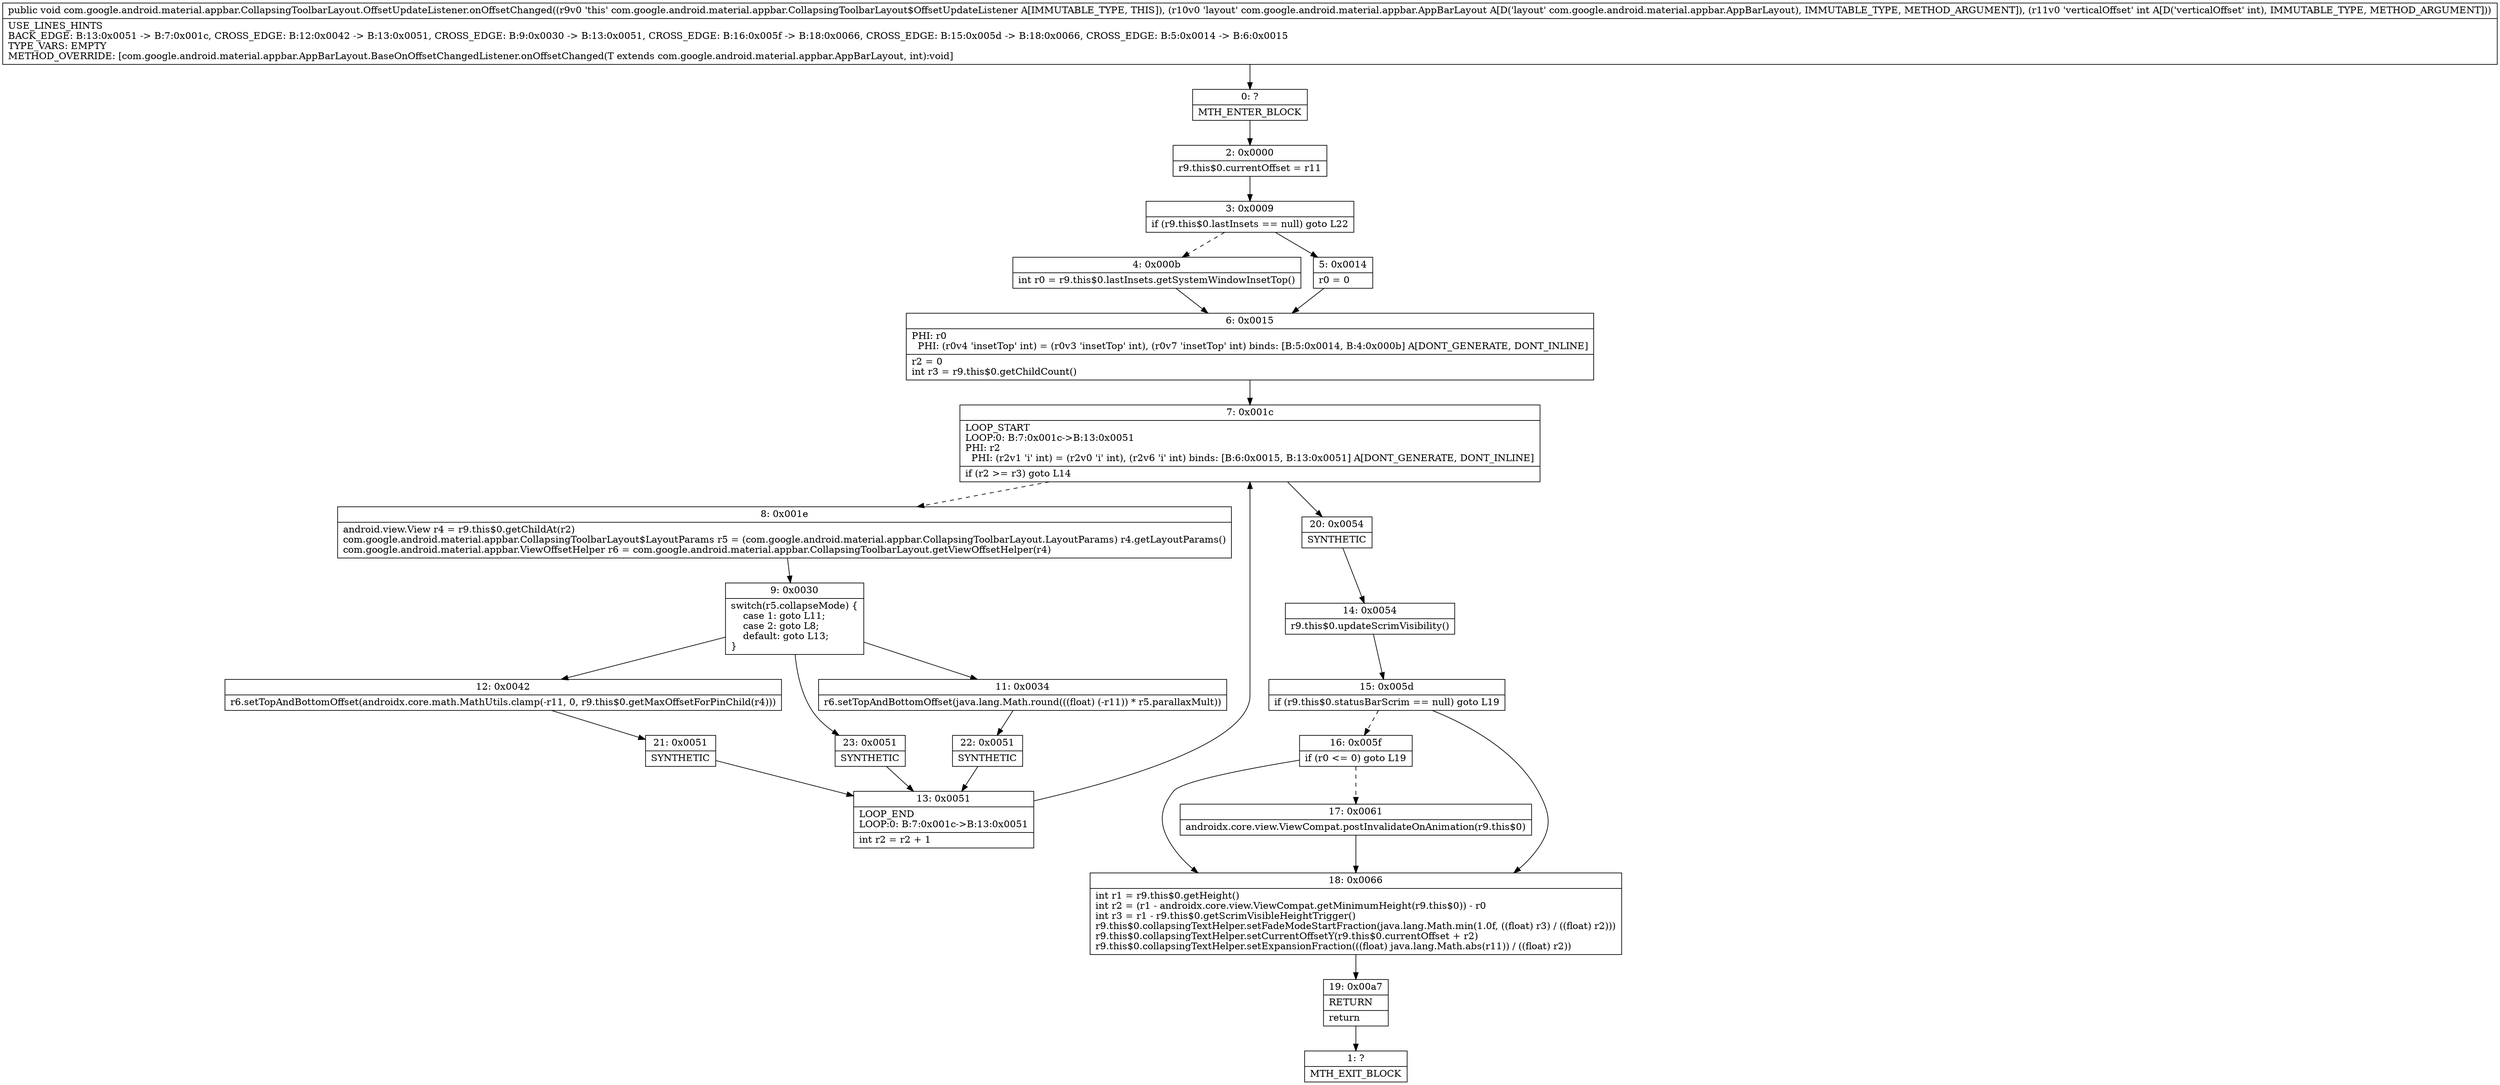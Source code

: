 digraph "CFG forcom.google.android.material.appbar.CollapsingToolbarLayout.OffsetUpdateListener.onOffsetChanged(Lcom\/google\/android\/material\/appbar\/AppBarLayout;I)V" {
Node_0 [shape=record,label="{0\:\ ?|MTH_ENTER_BLOCK\l}"];
Node_2 [shape=record,label="{2\:\ 0x0000|r9.this$0.currentOffset = r11\l}"];
Node_3 [shape=record,label="{3\:\ 0x0009|if (r9.this$0.lastInsets == null) goto L22\l}"];
Node_4 [shape=record,label="{4\:\ 0x000b|int r0 = r9.this$0.lastInsets.getSystemWindowInsetTop()\l}"];
Node_6 [shape=record,label="{6\:\ 0x0015|PHI: r0 \l  PHI: (r0v4 'insetTop' int) = (r0v3 'insetTop' int), (r0v7 'insetTop' int) binds: [B:5:0x0014, B:4:0x000b] A[DONT_GENERATE, DONT_INLINE]\l|r2 = 0\lint r3 = r9.this$0.getChildCount()\l}"];
Node_7 [shape=record,label="{7\:\ 0x001c|LOOP_START\lLOOP:0: B:7:0x001c\-\>B:13:0x0051\lPHI: r2 \l  PHI: (r2v1 'i' int) = (r2v0 'i' int), (r2v6 'i' int) binds: [B:6:0x0015, B:13:0x0051] A[DONT_GENERATE, DONT_INLINE]\l|if (r2 \>= r3) goto L14\l}"];
Node_8 [shape=record,label="{8\:\ 0x001e|android.view.View r4 = r9.this$0.getChildAt(r2)\lcom.google.android.material.appbar.CollapsingToolbarLayout$LayoutParams r5 = (com.google.android.material.appbar.CollapsingToolbarLayout.LayoutParams) r4.getLayoutParams()\lcom.google.android.material.appbar.ViewOffsetHelper r6 = com.google.android.material.appbar.CollapsingToolbarLayout.getViewOffsetHelper(r4)\l}"];
Node_9 [shape=record,label="{9\:\ 0x0030|switch(r5.collapseMode) \{\l    case 1: goto L11;\l    case 2: goto L8;\l    default: goto L13;\l\}\l}"];
Node_11 [shape=record,label="{11\:\ 0x0034|r6.setTopAndBottomOffset(java.lang.Math.round(((float) (\-r11)) * r5.parallaxMult))\l}"];
Node_22 [shape=record,label="{22\:\ 0x0051|SYNTHETIC\l}"];
Node_13 [shape=record,label="{13\:\ 0x0051|LOOP_END\lLOOP:0: B:7:0x001c\-\>B:13:0x0051\l|int r2 = r2 + 1\l}"];
Node_12 [shape=record,label="{12\:\ 0x0042|r6.setTopAndBottomOffset(androidx.core.math.MathUtils.clamp(\-r11, 0, r9.this$0.getMaxOffsetForPinChild(r4)))\l}"];
Node_21 [shape=record,label="{21\:\ 0x0051|SYNTHETIC\l}"];
Node_23 [shape=record,label="{23\:\ 0x0051|SYNTHETIC\l}"];
Node_20 [shape=record,label="{20\:\ 0x0054|SYNTHETIC\l}"];
Node_14 [shape=record,label="{14\:\ 0x0054|r9.this$0.updateScrimVisibility()\l}"];
Node_15 [shape=record,label="{15\:\ 0x005d|if (r9.this$0.statusBarScrim == null) goto L19\l}"];
Node_16 [shape=record,label="{16\:\ 0x005f|if (r0 \<= 0) goto L19\l}"];
Node_17 [shape=record,label="{17\:\ 0x0061|androidx.core.view.ViewCompat.postInvalidateOnAnimation(r9.this$0)\l}"];
Node_18 [shape=record,label="{18\:\ 0x0066|int r1 = r9.this$0.getHeight()\lint r2 = (r1 \- androidx.core.view.ViewCompat.getMinimumHeight(r9.this$0)) \- r0\lint r3 = r1 \- r9.this$0.getScrimVisibleHeightTrigger()\lr9.this$0.collapsingTextHelper.setFadeModeStartFraction(java.lang.Math.min(1.0f, ((float) r3) \/ ((float) r2)))\lr9.this$0.collapsingTextHelper.setCurrentOffsetY(r9.this$0.currentOffset + r2)\lr9.this$0.collapsingTextHelper.setExpansionFraction(((float) java.lang.Math.abs(r11)) \/ ((float) r2))\l}"];
Node_19 [shape=record,label="{19\:\ 0x00a7|RETURN\l|return\l}"];
Node_1 [shape=record,label="{1\:\ ?|MTH_EXIT_BLOCK\l}"];
Node_5 [shape=record,label="{5\:\ 0x0014|r0 = 0\l}"];
MethodNode[shape=record,label="{public void com.google.android.material.appbar.CollapsingToolbarLayout.OffsetUpdateListener.onOffsetChanged((r9v0 'this' com.google.android.material.appbar.CollapsingToolbarLayout$OffsetUpdateListener A[IMMUTABLE_TYPE, THIS]), (r10v0 'layout' com.google.android.material.appbar.AppBarLayout A[D('layout' com.google.android.material.appbar.AppBarLayout), IMMUTABLE_TYPE, METHOD_ARGUMENT]), (r11v0 'verticalOffset' int A[D('verticalOffset' int), IMMUTABLE_TYPE, METHOD_ARGUMENT]))  | USE_LINES_HINTS\lBACK_EDGE: B:13:0x0051 \-\> B:7:0x001c, CROSS_EDGE: B:12:0x0042 \-\> B:13:0x0051, CROSS_EDGE: B:9:0x0030 \-\> B:13:0x0051, CROSS_EDGE: B:16:0x005f \-\> B:18:0x0066, CROSS_EDGE: B:15:0x005d \-\> B:18:0x0066, CROSS_EDGE: B:5:0x0014 \-\> B:6:0x0015\lTYPE_VARS: EMPTY\lMETHOD_OVERRIDE: [com.google.android.material.appbar.AppBarLayout.BaseOnOffsetChangedListener.onOffsetChanged(T extends com.google.android.material.appbar.AppBarLayout, int):void]\l}"];
MethodNode -> Node_0;Node_0 -> Node_2;
Node_2 -> Node_3;
Node_3 -> Node_4[style=dashed];
Node_3 -> Node_5;
Node_4 -> Node_6;
Node_6 -> Node_7;
Node_7 -> Node_8[style=dashed];
Node_7 -> Node_20;
Node_8 -> Node_9;
Node_9 -> Node_11;
Node_9 -> Node_12;
Node_9 -> Node_23;
Node_11 -> Node_22;
Node_22 -> Node_13;
Node_13 -> Node_7;
Node_12 -> Node_21;
Node_21 -> Node_13;
Node_23 -> Node_13;
Node_20 -> Node_14;
Node_14 -> Node_15;
Node_15 -> Node_16[style=dashed];
Node_15 -> Node_18;
Node_16 -> Node_17[style=dashed];
Node_16 -> Node_18;
Node_17 -> Node_18;
Node_18 -> Node_19;
Node_19 -> Node_1;
Node_5 -> Node_6;
}

